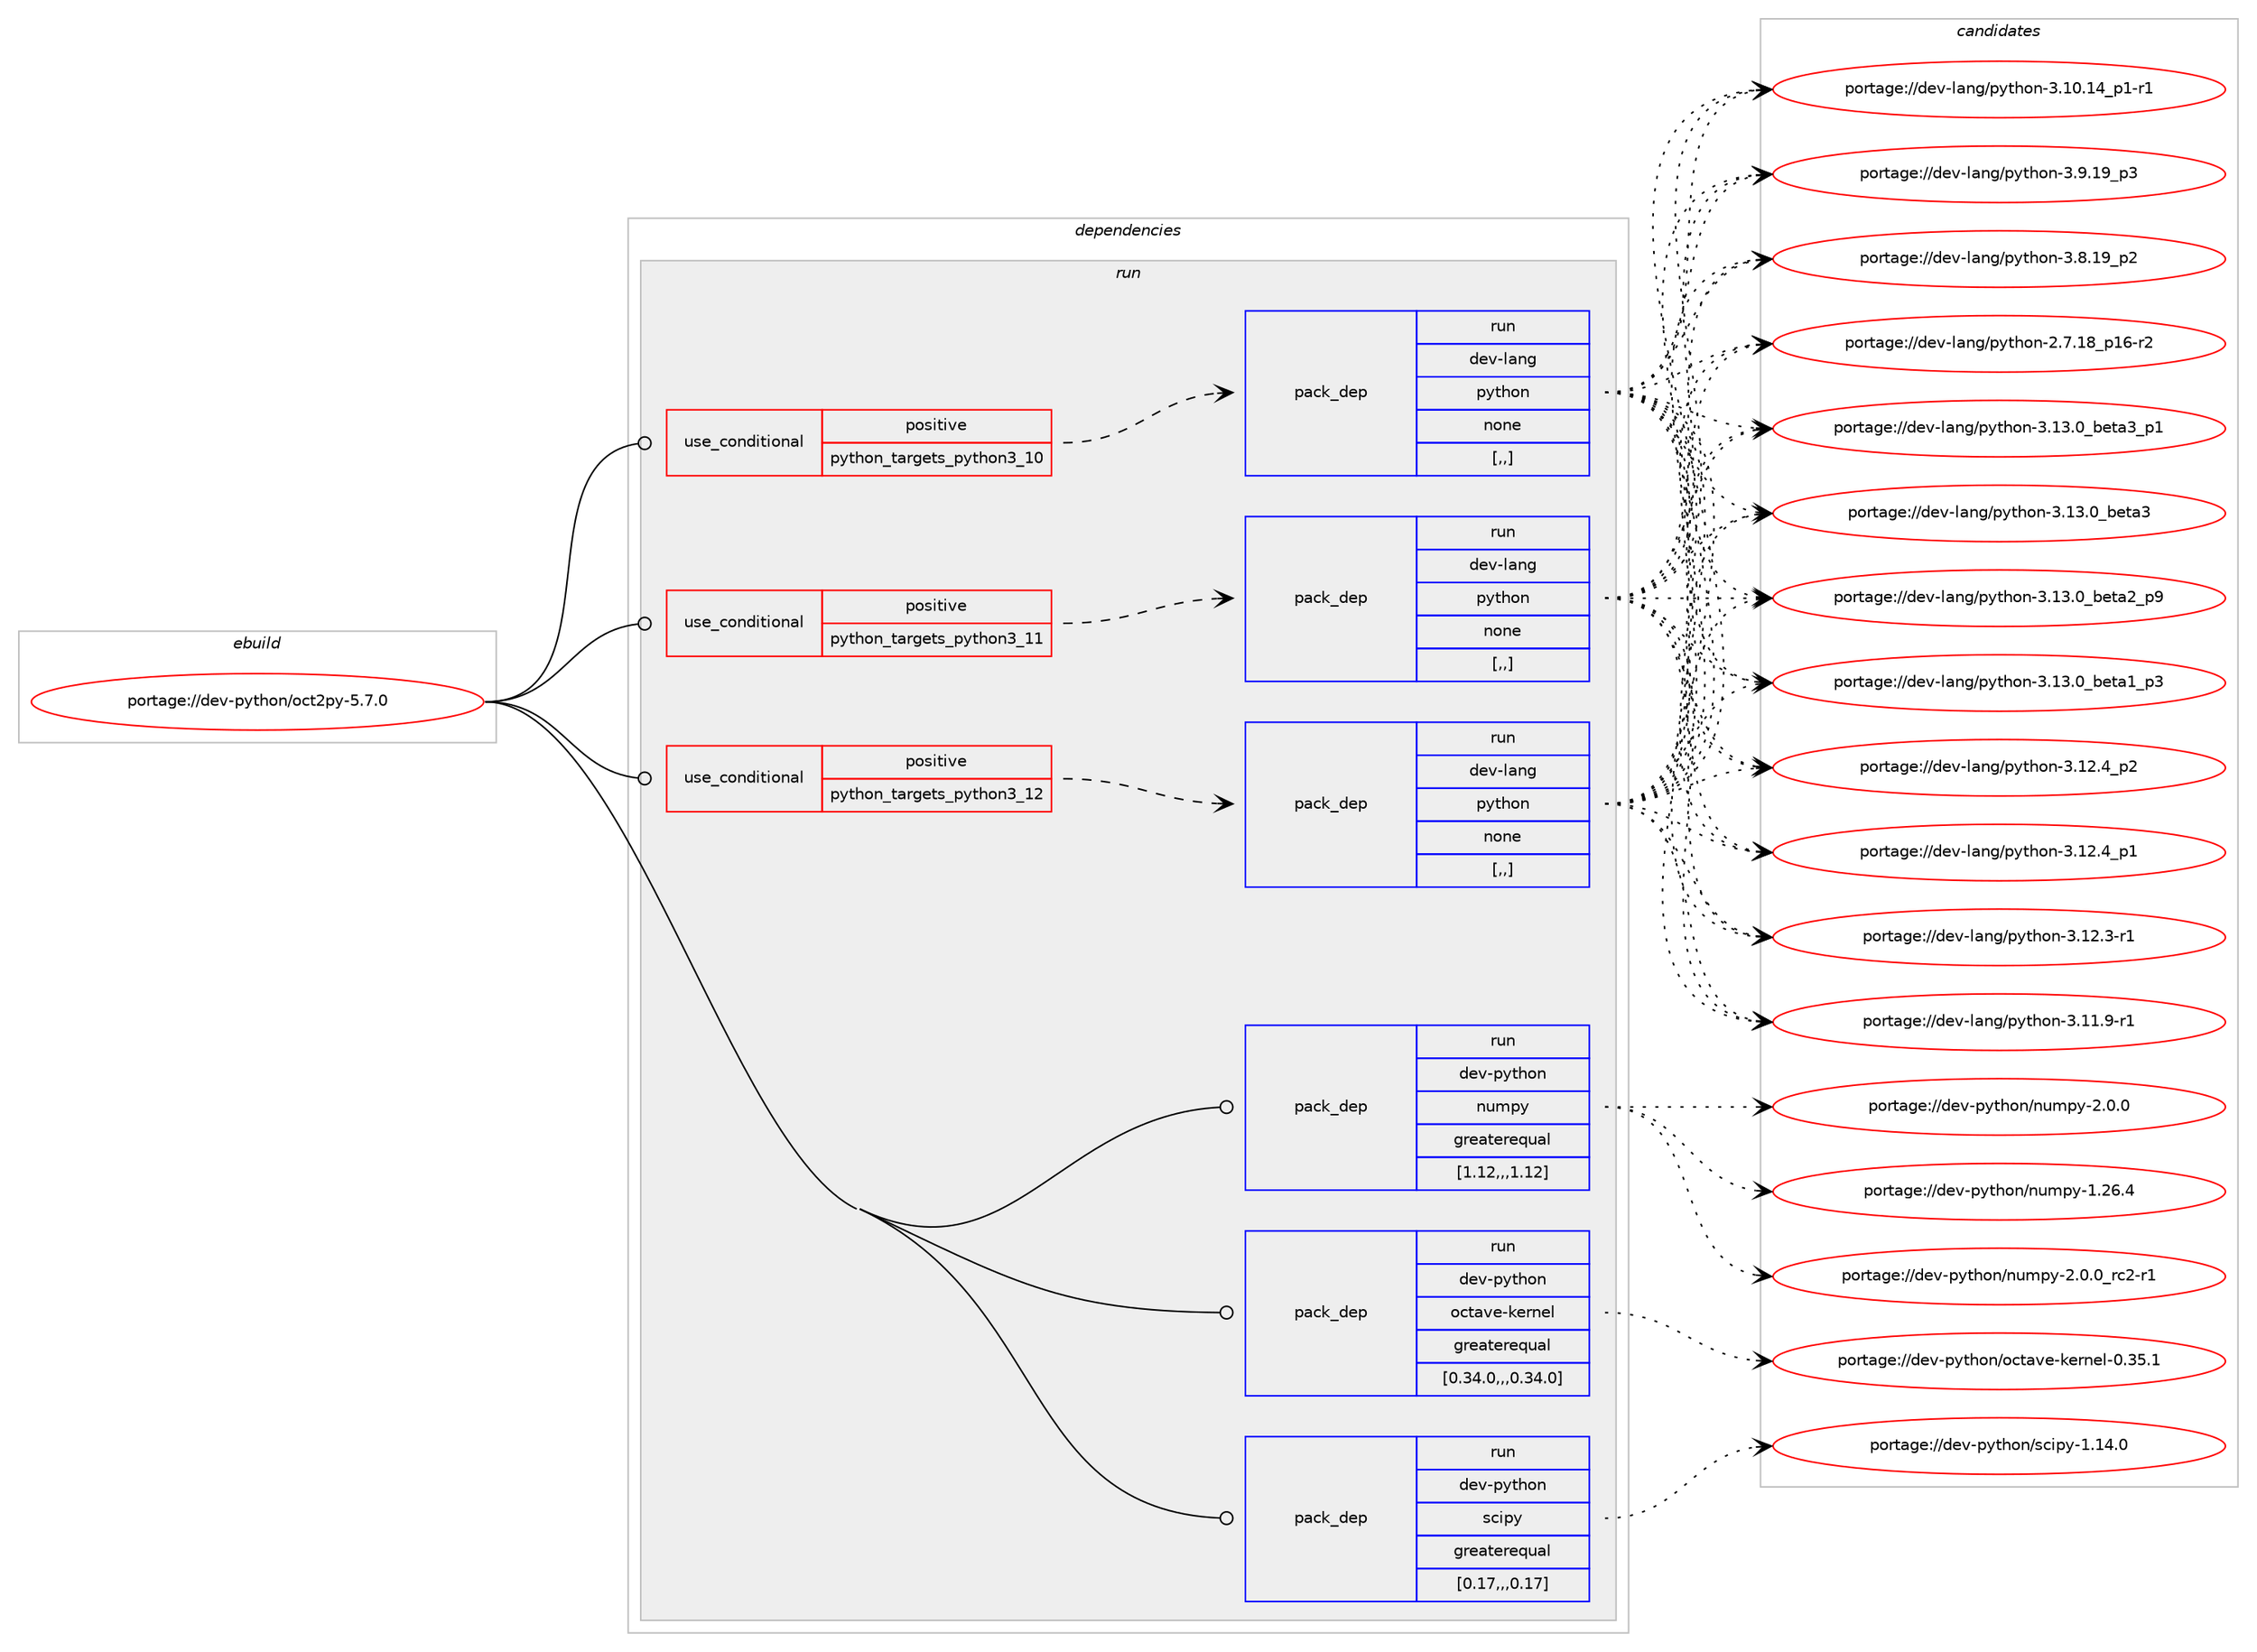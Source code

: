 digraph prolog {

# *************
# Graph options
# *************

newrank=true;
concentrate=true;
compound=true;
graph [rankdir=LR,fontname=Helvetica,fontsize=10,ranksep=1.5];#, ranksep=2.5, nodesep=0.2];
edge  [arrowhead=vee];
node  [fontname=Helvetica,fontsize=10];

# **********
# The ebuild
# **********

subgraph cluster_leftcol {
color=gray;
rank=same;
label=<<i>ebuild</i>>;
id [label="portage://dev-python/oct2py-5.7.0", color=red, width=4, href="../dev-python/oct2py-5.7.0.svg"];
}

# ****************
# The dependencies
# ****************

subgraph cluster_midcol {
color=gray;
label=<<i>dependencies</i>>;
subgraph cluster_compile {
fillcolor="#eeeeee";
style=filled;
label=<<i>compile</i>>;
}
subgraph cluster_compileandrun {
fillcolor="#eeeeee";
style=filled;
label=<<i>compile and run</i>>;
}
subgraph cluster_run {
fillcolor="#eeeeee";
style=filled;
label=<<i>run</i>>;
subgraph cond35035 {
dependency151723 [label=<<TABLE BORDER="0" CELLBORDER="1" CELLSPACING="0" CELLPADDING="4"><TR><TD ROWSPAN="3" CELLPADDING="10">use_conditional</TD></TR><TR><TD>positive</TD></TR><TR><TD>python_targets_python3_10</TD></TR></TABLE>>, shape=none, color=red];
subgraph pack115453 {
dependency151724 [label=<<TABLE BORDER="0" CELLBORDER="1" CELLSPACING="0" CELLPADDING="4" WIDTH="220"><TR><TD ROWSPAN="6" CELLPADDING="30">pack_dep</TD></TR><TR><TD WIDTH="110">run</TD></TR><TR><TD>dev-lang</TD></TR><TR><TD>python</TD></TR><TR><TD>none</TD></TR><TR><TD>[,,]</TD></TR></TABLE>>, shape=none, color=blue];
}
dependency151723:e -> dependency151724:w [weight=20,style="dashed",arrowhead="vee"];
}
id:e -> dependency151723:w [weight=20,style="solid",arrowhead="odot"];
subgraph cond35036 {
dependency151725 [label=<<TABLE BORDER="0" CELLBORDER="1" CELLSPACING="0" CELLPADDING="4"><TR><TD ROWSPAN="3" CELLPADDING="10">use_conditional</TD></TR><TR><TD>positive</TD></TR><TR><TD>python_targets_python3_11</TD></TR></TABLE>>, shape=none, color=red];
subgraph pack115454 {
dependency151726 [label=<<TABLE BORDER="0" CELLBORDER="1" CELLSPACING="0" CELLPADDING="4" WIDTH="220"><TR><TD ROWSPAN="6" CELLPADDING="30">pack_dep</TD></TR><TR><TD WIDTH="110">run</TD></TR><TR><TD>dev-lang</TD></TR><TR><TD>python</TD></TR><TR><TD>none</TD></TR><TR><TD>[,,]</TD></TR></TABLE>>, shape=none, color=blue];
}
dependency151725:e -> dependency151726:w [weight=20,style="dashed",arrowhead="vee"];
}
id:e -> dependency151725:w [weight=20,style="solid",arrowhead="odot"];
subgraph cond35037 {
dependency151727 [label=<<TABLE BORDER="0" CELLBORDER="1" CELLSPACING="0" CELLPADDING="4"><TR><TD ROWSPAN="3" CELLPADDING="10">use_conditional</TD></TR><TR><TD>positive</TD></TR><TR><TD>python_targets_python3_12</TD></TR></TABLE>>, shape=none, color=red];
subgraph pack115455 {
dependency151728 [label=<<TABLE BORDER="0" CELLBORDER="1" CELLSPACING="0" CELLPADDING="4" WIDTH="220"><TR><TD ROWSPAN="6" CELLPADDING="30">pack_dep</TD></TR><TR><TD WIDTH="110">run</TD></TR><TR><TD>dev-lang</TD></TR><TR><TD>python</TD></TR><TR><TD>none</TD></TR><TR><TD>[,,]</TD></TR></TABLE>>, shape=none, color=blue];
}
dependency151727:e -> dependency151728:w [weight=20,style="dashed",arrowhead="vee"];
}
id:e -> dependency151727:w [weight=20,style="solid",arrowhead="odot"];
subgraph pack115456 {
dependency151729 [label=<<TABLE BORDER="0" CELLBORDER="1" CELLSPACING="0" CELLPADDING="4" WIDTH="220"><TR><TD ROWSPAN="6" CELLPADDING="30">pack_dep</TD></TR><TR><TD WIDTH="110">run</TD></TR><TR><TD>dev-python</TD></TR><TR><TD>numpy</TD></TR><TR><TD>greaterequal</TD></TR><TR><TD>[1.12,,,1.12]</TD></TR></TABLE>>, shape=none, color=blue];
}
id:e -> dependency151729:w [weight=20,style="solid",arrowhead="odot"];
subgraph pack115457 {
dependency151730 [label=<<TABLE BORDER="0" CELLBORDER="1" CELLSPACING="0" CELLPADDING="4" WIDTH="220"><TR><TD ROWSPAN="6" CELLPADDING="30">pack_dep</TD></TR><TR><TD WIDTH="110">run</TD></TR><TR><TD>dev-python</TD></TR><TR><TD>octave-kernel</TD></TR><TR><TD>greaterequal</TD></TR><TR><TD>[0.34.0,,,0.34.0]</TD></TR></TABLE>>, shape=none, color=blue];
}
id:e -> dependency151730:w [weight=20,style="solid",arrowhead="odot"];
subgraph pack115458 {
dependency151731 [label=<<TABLE BORDER="0" CELLBORDER="1" CELLSPACING="0" CELLPADDING="4" WIDTH="220"><TR><TD ROWSPAN="6" CELLPADDING="30">pack_dep</TD></TR><TR><TD WIDTH="110">run</TD></TR><TR><TD>dev-python</TD></TR><TR><TD>scipy</TD></TR><TR><TD>greaterequal</TD></TR><TR><TD>[0.17,,,0.17]</TD></TR></TABLE>>, shape=none, color=blue];
}
id:e -> dependency151731:w [weight=20,style="solid",arrowhead="odot"];
}
}

# **************
# The candidates
# **************

subgraph cluster_choices {
rank=same;
color=gray;
label=<<i>candidates</i>>;

subgraph choice115453 {
color=black;
nodesep=1;
choice10010111845108971101034711212111610411111045514649514648959810111697519511249 [label="portage://dev-lang/python-3.13.0_beta3_p1", color=red, width=4,href="../dev-lang/python-3.13.0_beta3_p1.svg"];
choice1001011184510897110103471121211161041111104551464951464895981011169751 [label="portage://dev-lang/python-3.13.0_beta3", color=red, width=4,href="../dev-lang/python-3.13.0_beta3.svg"];
choice10010111845108971101034711212111610411111045514649514648959810111697509511257 [label="portage://dev-lang/python-3.13.0_beta2_p9", color=red, width=4,href="../dev-lang/python-3.13.0_beta2_p9.svg"];
choice10010111845108971101034711212111610411111045514649514648959810111697499511251 [label="portage://dev-lang/python-3.13.0_beta1_p3", color=red, width=4,href="../dev-lang/python-3.13.0_beta1_p3.svg"];
choice100101118451089711010347112121116104111110455146495046529511250 [label="portage://dev-lang/python-3.12.4_p2", color=red, width=4,href="../dev-lang/python-3.12.4_p2.svg"];
choice100101118451089711010347112121116104111110455146495046529511249 [label="portage://dev-lang/python-3.12.4_p1", color=red, width=4,href="../dev-lang/python-3.12.4_p1.svg"];
choice100101118451089711010347112121116104111110455146495046514511449 [label="portage://dev-lang/python-3.12.3-r1", color=red, width=4,href="../dev-lang/python-3.12.3-r1.svg"];
choice100101118451089711010347112121116104111110455146494946574511449 [label="portage://dev-lang/python-3.11.9-r1", color=red, width=4,href="../dev-lang/python-3.11.9-r1.svg"];
choice100101118451089711010347112121116104111110455146494846495295112494511449 [label="portage://dev-lang/python-3.10.14_p1-r1", color=red, width=4,href="../dev-lang/python-3.10.14_p1-r1.svg"];
choice100101118451089711010347112121116104111110455146574649579511251 [label="portage://dev-lang/python-3.9.19_p3", color=red, width=4,href="../dev-lang/python-3.9.19_p3.svg"];
choice100101118451089711010347112121116104111110455146564649579511250 [label="portage://dev-lang/python-3.8.19_p2", color=red, width=4,href="../dev-lang/python-3.8.19_p2.svg"];
choice100101118451089711010347112121116104111110455046554649569511249544511450 [label="portage://dev-lang/python-2.7.18_p16-r2", color=red, width=4,href="../dev-lang/python-2.7.18_p16-r2.svg"];
dependency151724:e -> choice10010111845108971101034711212111610411111045514649514648959810111697519511249:w [style=dotted,weight="100"];
dependency151724:e -> choice1001011184510897110103471121211161041111104551464951464895981011169751:w [style=dotted,weight="100"];
dependency151724:e -> choice10010111845108971101034711212111610411111045514649514648959810111697509511257:w [style=dotted,weight="100"];
dependency151724:e -> choice10010111845108971101034711212111610411111045514649514648959810111697499511251:w [style=dotted,weight="100"];
dependency151724:e -> choice100101118451089711010347112121116104111110455146495046529511250:w [style=dotted,weight="100"];
dependency151724:e -> choice100101118451089711010347112121116104111110455146495046529511249:w [style=dotted,weight="100"];
dependency151724:e -> choice100101118451089711010347112121116104111110455146495046514511449:w [style=dotted,weight="100"];
dependency151724:e -> choice100101118451089711010347112121116104111110455146494946574511449:w [style=dotted,weight="100"];
dependency151724:e -> choice100101118451089711010347112121116104111110455146494846495295112494511449:w [style=dotted,weight="100"];
dependency151724:e -> choice100101118451089711010347112121116104111110455146574649579511251:w [style=dotted,weight="100"];
dependency151724:e -> choice100101118451089711010347112121116104111110455146564649579511250:w [style=dotted,weight="100"];
dependency151724:e -> choice100101118451089711010347112121116104111110455046554649569511249544511450:w [style=dotted,weight="100"];
}
subgraph choice115454 {
color=black;
nodesep=1;
choice10010111845108971101034711212111610411111045514649514648959810111697519511249 [label="portage://dev-lang/python-3.13.0_beta3_p1", color=red, width=4,href="../dev-lang/python-3.13.0_beta3_p1.svg"];
choice1001011184510897110103471121211161041111104551464951464895981011169751 [label="portage://dev-lang/python-3.13.0_beta3", color=red, width=4,href="../dev-lang/python-3.13.0_beta3.svg"];
choice10010111845108971101034711212111610411111045514649514648959810111697509511257 [label="portage://dev-lang/python-3.13.0_beta2_p9", color=red, width=4,href="../dev-lang/python-3.13.0_beta2_p9.svg"];
choice10010111845108971101034711212111610411111045514649514648959810111697499511251 [label="portage://dev-lang/python-3.13.0_beta1_p3", color=red, width=4,href="../dev-lang/python-3.13.0_beta1_p3.svg"];
choice100101118451089711010347112121116104111110455146495046529511250 [label="portage://dev-lang/python-3.12.4_p2", color=red, width=4,href="../dev-lang/python-3.12.4_p2.svg"];
choice100101118451089711010347112121116104111110455146495046529511249 [label="portage://dev-lang/python-3.12.4_p1", color=red, width=4,href="../dev-lang/python-3.12.4_p1.svg"];
choice100101118451089711010347112121116104111110455146495046514511449 [label="portage://dev-lang/python-3.12.3-r1", color=red, width=4,href="../dev-lang/python-3.12.3-r1.svg"];
choice100101118451089711010347112121116104111110455146494946574511449 [label="portage://dev-lang/python-3.11.9-r1", color=red, width=4,href="../dev-lang/python-3.11.9-r1.svg"];
choice100101118451089711010347112121116104111110455146494846495295112494511449 [label="portage://dev-lang/python-3.10.14_p1-r1", color=red, width=4,href="../dev-lang/python-3.10.14_p1-r1.svg"];
choice100101118451089711010347112121116104111110455146574649579511251 [label="portage://dev-lang/python-3.9.19_p3", color=red, width=4,href="../dev-lang/python-3.9.19_p3.svg"];
choice100101118451089711010347112121116104111110455146564649579511250 [label="portage://dev-lang/python-3.8.19_p2", color=red, width=4,href="../dev-lang/python-3.8.19_p2.svg"];
choice100101118451089711010347112121116104111110455046554649569511249544511450 [label="portage://dev-lang/python-2.7.18_p16-r2", color=red, width=4,href="../dev-lang/python-2.7.18_p16-r2.svg"];
dependency151726:e -> choice10010111845108971101034711212111610411111045514649514648959810111697519511249:w [style=dotted,weight="100"];
dependency151726:e -> choice1001011184510897110103471121211161041111104551464951464895981011169751:w [style=dotted,weight="100"];
dependency151726:e -> choice10010111845108971101034711212111610411111045514649514648959810111697509511257:w [style=dotted,weight="100"];
dependency151726:e -> choice10010111845108971101034711212111610411111045514649514648959810111697499511251:w [style=dotted,weight="100"];
dependency151726:e -> choice100101118451089711010347112121116104111110455146495046529511250:w [style=dotted,weight="100"];
dependency151726:e -> choice100101118451089711010347112121116104111110455146495046529511249:w [style=dotted,weight="100"];
dependency151726:e -> choice100101118451089711010347112121116104111110455146495046514511449:w [style=dotted,weight="100"];
dependency151726:e -> choice100101118451089711010347112121116104111110455146494946574511449:w [style=dotted,weight="100"];
dependency151726:e -> choice100101118451089711010347112121116104111110455146494846495295112494511449:w [style=dotted,weight="100"];
dependency151726:e -> choice100101118451089711010347112121116104111110455146574649579511251:w [style=dotted,weight="100"];
dependency151726:e -> choice100101118451089711010347112121116104111110455146564649579511250:w [style=dotted,weight="100"];
dependency151726:e -> choice100101118451089711010347112121116104111110455046554649569511249544511450:w [style=dotted,weight="100"];
}
subgraph choice115455 {
color=black;
nodesep=1;
choice10010111845108971101034711212111610411111045514649514648959810111697519511249 [label="portage://dev-lang/python-3.13.0_beta3_p1", color=red, width=4,href="../dev-lang/python-3.13.0_beta3_p1.svg"];
choice1001011184510897110103471121211161041111104551464951464895981011169751 [label="portage://dev-lang/python-3.13.0_beta3", color=red, width=4,href="../dev-lang/python-3.13.0_beta3.svg"];
choice10010111845108971101034711212111610411111045514649514648959810111697509511257 [label="portage://dev-lang/python-3.13.0_beta2_p9", color=red, width=4,href="../dev-lang/python-3.13.0_beta2_p9.svg"];
choice10010111845108971101034711212111610411111045514649514648959810111697499511251 [label="portage://dev-lang/python-3.13.0_beta1_p3", color=red, width=4,href="../dev-lang/python-3.13.0_beta1_p3.svg"];
choice100101118451089711010347112121116104111110455146495046529511250 [label="portage://dev-lang/python-3.12.4_p2", color=red, width=4,href="../dev-lang/python-3.12.4_p2.svg"];
choice100101118451089711010347112121116104111110455146495046529511249 [label="portage://dev-lang/python-3.12.4_p1", color=red, width=4,href="../dev-lang/python-3.12.4_p1.svg"];
choice100101118451089711010347112121116104111110455146495046514511449 [label="portage://dev-lang/python-3.12.3-r1", color=red, width=4,href="../dev-lang/python-3.12.3-r1.svg"];
choice100101118451089711010347112121116104111110455146494946574511449 [label="portage://dev-lang/python-3.11.9-r1", color=red, width=4,href="../dev-lang/python-3.11.9-r1.svg"];
choice100101118451089711010347112121116104111110455146494846495295112494511449 [label="portage://dev-lang/python-3.10.14_p1-r1", color=red, width=4,href="../dev-lang/python-3.10.14_p1-r1.svg"];
choice100101118451089711010347112121116104111110455146574649579511251 [label="portage://dev-lang/python-3.9.19_p3", color=red, width=4,href="../dev-lang/python-3.9.19_p3.svg"];
choice100101118451089711010347112121116104111110455146564649579511250 [label="portage://dev-lang/python-3.8.19_p2", color=red, width=4,href="../dev-lang/python-3.8.19_p2.svg"];
choice100101118451089711010347112121116104111110455046554649569511249544511450 [label="portage://dev-lang/python-2.7.18_p16-r2", color=red, width=4,href="../dev-lang/python-2.7.18_p16-r2.svg"];
dependency151728:e -> choice10010111845108971101034711212111610411111045514649514648959810111697519511249:w [style=dotted,weight="100"];
dependency151728:e -> choice1001011184510897110103471121211161041111104551464951464895981011169751:w [style=dotted,weight="100"];
dependency151728:e -> choice10010111845108971101034711212111610411111045514649514648959810111697509511257:w [style=dotted,weight="100"];
dependency151728:e -> choice10010111845108971101034711212111610411111045514649514648959810111697499511251:w [style=dotted,weight="100"];
dependency151728:e -> choice100101118451089711010347112121116104111110455146495046529511250:w [style=dotted,weight="100"];
dependency151728:e -> choice100101118451089711010347112121116104111110455146495046529511249:w [style=dotted,weight="100"];
dependency151728:e -> choice100101118451089711010347112121116104111110455146495046514511449:w [style=dotted,weight="100"];
dependency151728:e -> choice100101118451089711010347112121116104111110455146494946574511449:w [style=dotted,weight="100"];
dependency151728:e -> choice100101118451089711010347112121116104111110455146494846495295112494511449:w [style=dotted,weight="100"];
dependency151728:e -> choice100101118451089711010347112121116104111110455146574649579511251:w [style=dotted,weight="100"];
dependency151728:e -> choice100101118451089711010347112121116104111110455146564649579511250:w [style=dotted,weight="100"];
dependency151728:e -> choice100101118451089711010347112121116104111110455046554649569511249544511450:w [style=dotted,weight="100"];
}
subgraph choice115456 {
color=black;
nodesep=1;
choice10010111845112121116104111110471101171091121214550464846489511499504511449 [label="portage://dev-python/numpy-2.0.0_rc2-r1", color=red, width=4,href="../dev-python/numpy-2.0.0_rc2-r1.svg"];
choice1001011184511212111610411111047110117109112121455046484648 [label="portage://dev-python/numpy-2.0.0", color=red, width=4,href="../dev-python/numpy-2.0.0.svg"];
choice100101118451121211161041111104711011710911212145494650544652 [label="portage://dev-python/numpy-1.26.4", color=red, width=4,href="../dev-python/numpy-1.26.4.svg"];
dependency151729:e -> choice10010111845112121116104111110471101171091121214550464846489511499504511449:w [style=dotted,weight="100"];
dependency151729:e -> choice1001011184511212111610411111047110117109112121455046484648:w [style=dotted,weight="100"];
dependency151729:e -> choice100101118451121211161041111104711011710911212145494650544652:w [style=dotted,weight="100"];
}
subgraph choice115457 {
color=black;
nodesep=1;
choice100101118451121211161041111104711199116971181014510710111411010110845484651534649 [label="portage://dev-python/octave-kernel-0.35.1", color=red, width=4,href="../dev-python/octave-kernel-0.35.1.svg"];
dependency151730:e -> choice100101118451121211161041111104711199116971181014510710111411010110845484651534649:w [style=dotted,weight="100"];
}
subgraph choice115458 {
color=black;
nodesep=1;
choice10010111845112121116104111110471159910511212145494649524648 [label="portage://dev-python/scipy-1.14.0", color=red, width=4,href="../dev-python/scipy-1.14.0.svg"];
dependency151731:e -> choice10010111845112121116104111110471159910511212145494649524648:w [style=dotted,weight="100"];
}
}

}
